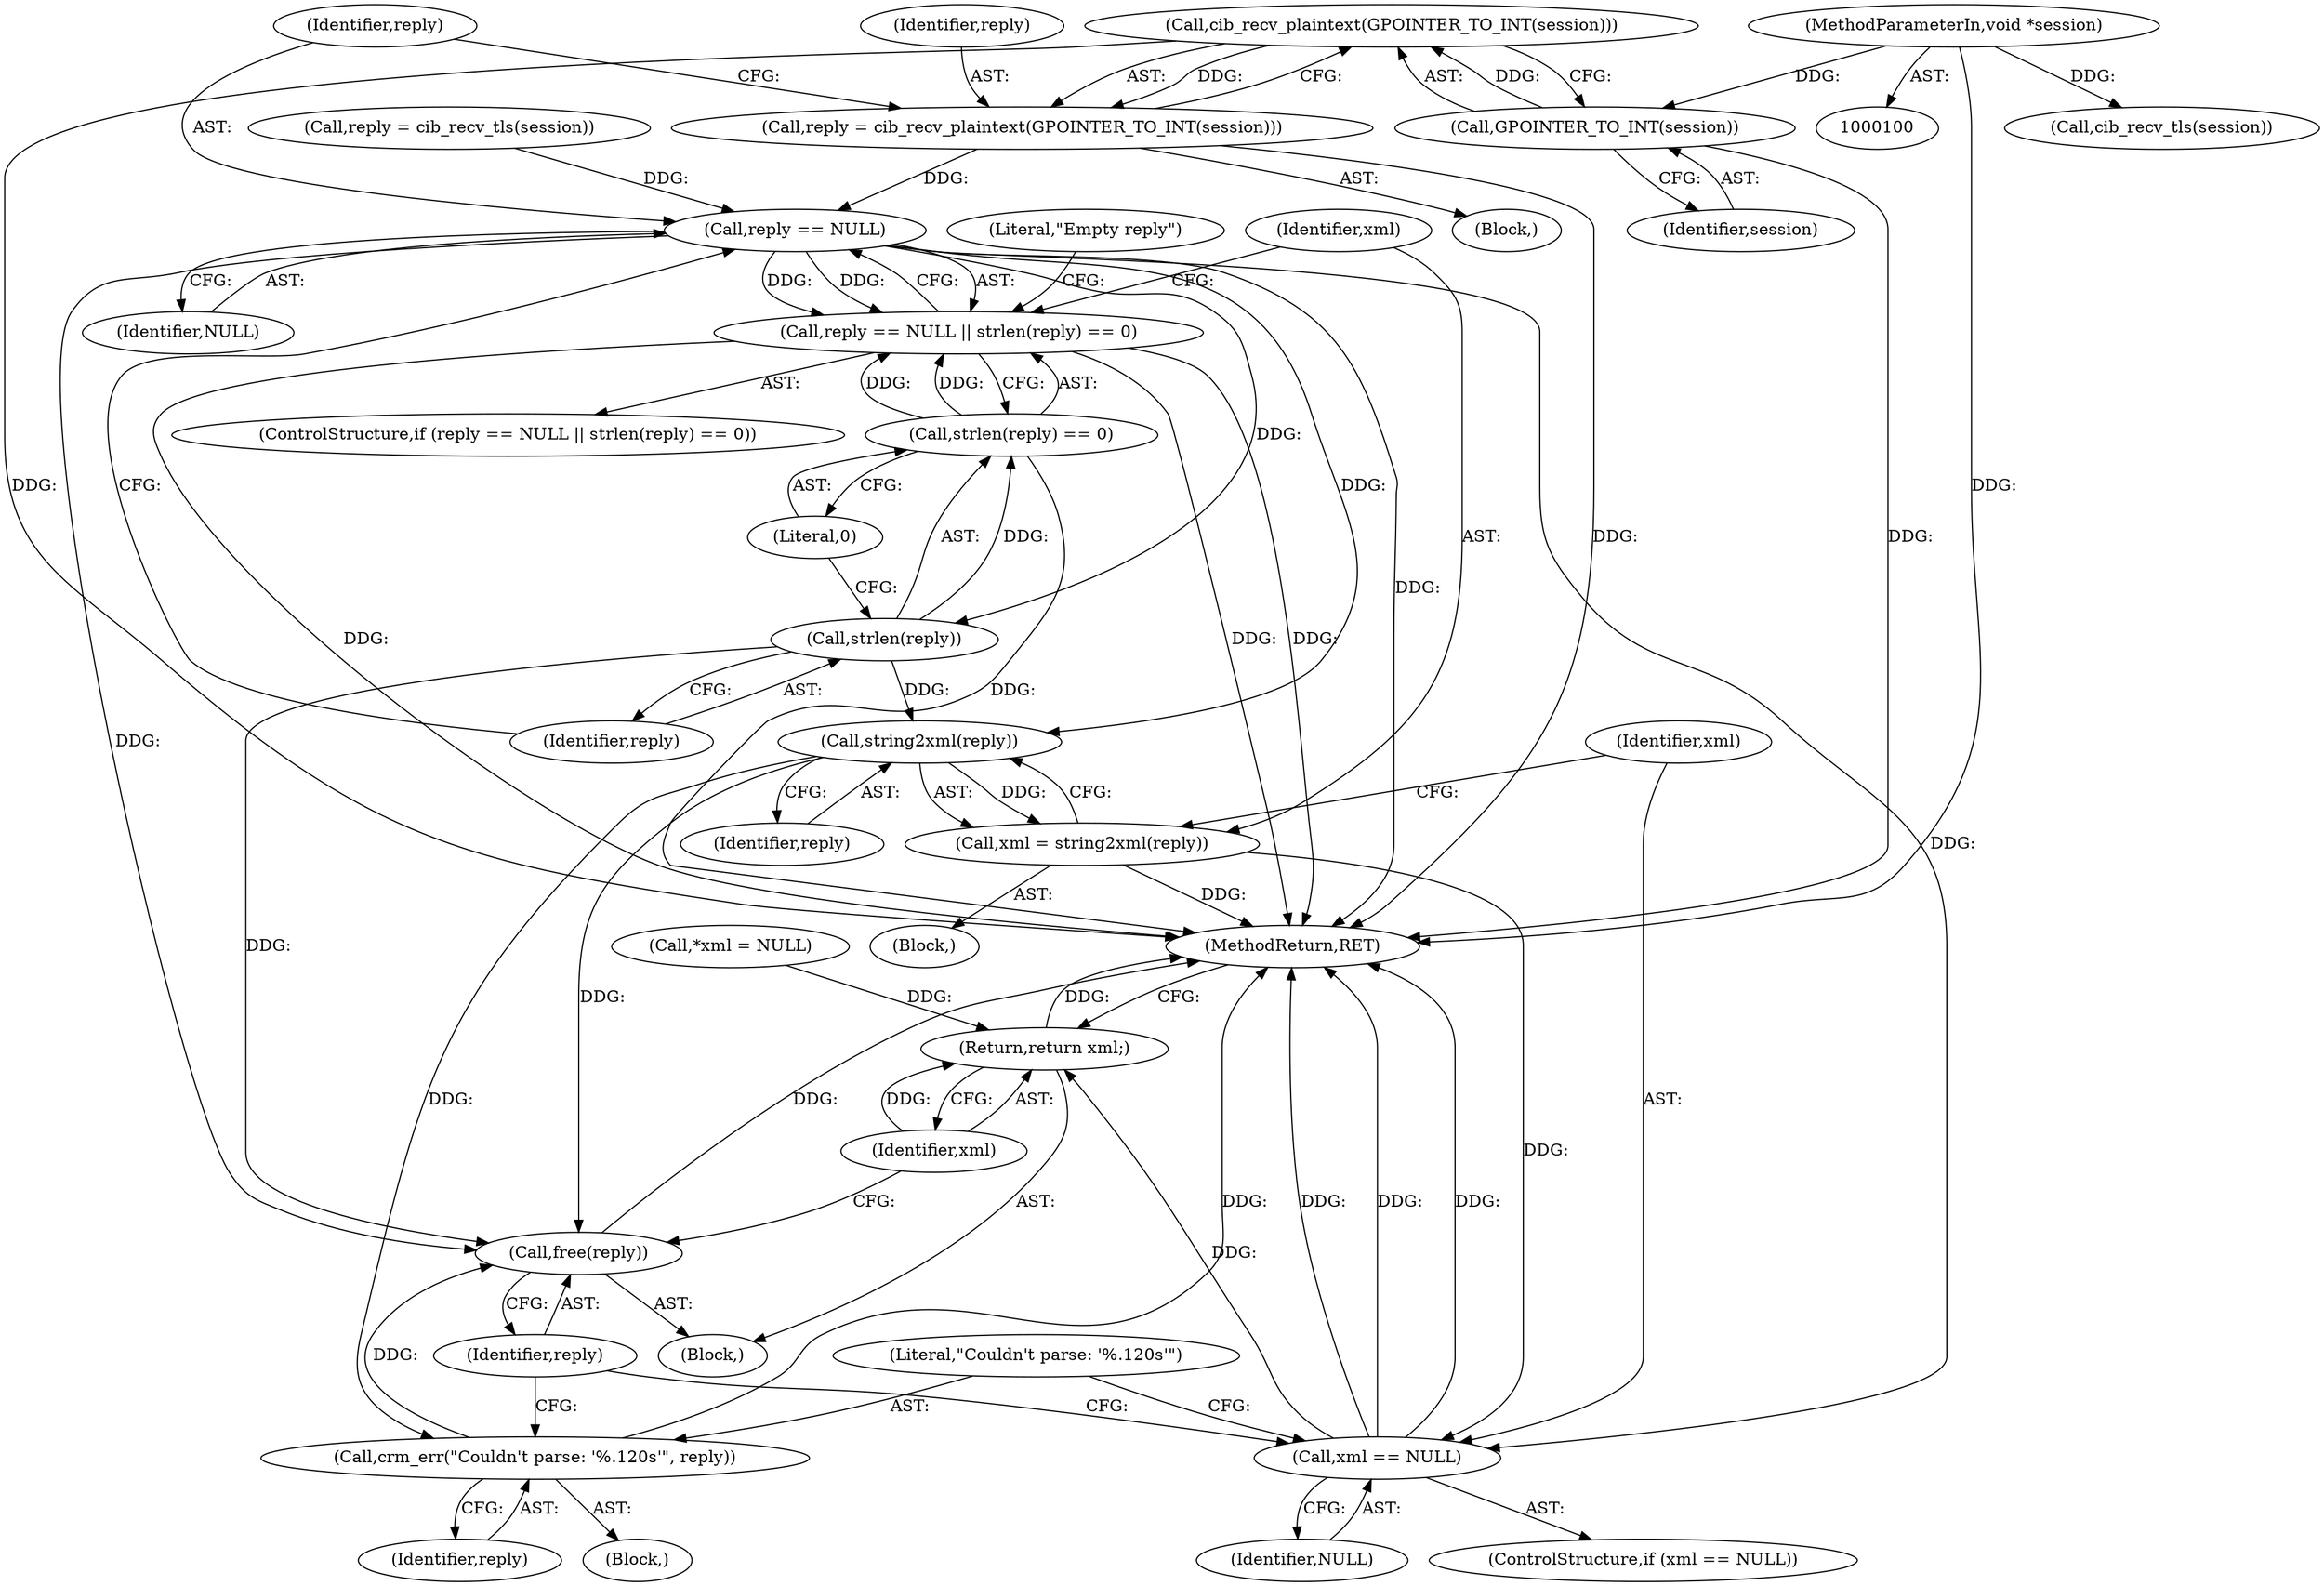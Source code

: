digraph "1_pacemaker_564f7cc2a51dcd2f28ab12a13394f31be5aa3c93_17@API" {
"1000123" [label="(Call,cib_recv_plaintext(GPOINTER_TO_INT(session)))"];
"1000124" [label="(Call,GPOINTER_TO_INT(session))"];
"1000101" [label="(MethodParameterIn,void *session)"];
"1000121" [label="(Call,reply = cib_recv_plaintext(GPOINTER_TO_INT(session)))"];
"1000128" [label="(Call,reply == NULL)"];
"1000127" [label="(Call,reply == NULL || strlen(reply) == 0)"];
"1000132" [label="(Call,strlen(reply))"];
"1000131" [label="(Call,strlen(reply) == 0)"];
"1000142" [label="(Call,string2xml(reply))"];
"1000140" [label="(Call,xml = string2xml(reply))"];
"1000145" [label="(Call,xml == NULL)"];
"1000154" [label="(Return,return xml;)"];
"1000149" [label="(Call,crm_err(\"Couldn't parse: '%.120s'\", reply))"];
"1000152" [label="(Call,free(reply))"];
"1000121" [label="(Call,reply = cib_recv_plaintext(GPOINTER_TO_INT(session)))"];
"1000153" [label="(Identifier,reply)"];
"1000126" [label="(ControlStructure,if (reply == NULL || strlen(reply) == 0))"];
"1000151" [label="(Identifier,reply)"];
"1000124" [label="(Call,GPOINTER_TO_INT(session))"];
"1000147" [label="(Identifier,NULL)"];
"1000148" [label="(Block,)"];
"1000145" [label="(Call,xml == NULL)"];
"1000132" [label="(Call,strlen(reply))"];
"1000130" [label="(Identifier,NULL)"];
"1000146" [label="(Identifier,xml)"];
"1000115" [label="(Call,reply = cib_recv_tls(session))"];
"1000140" [label="(Call,xml = string2xml(reply))"];
"1000103" [label="(Block,)"];
"1000122" [label="(Identifier,reply)"];
"1000129" [label="(Identifier,reply)"];
"1000131" [label="(Call,strlen(reply) == 0)"];
"1000101" [label="(MethodParameterIn,void *session)"];
"1000137" [label="(Literal,\"Empty reply\")"];
"1000150" [label="(Literal,\"Couldn't parse: '%.120s'\")"];
"1000156" [label="(MethodReturn,RET)"];
"1000133" [label="(Identifier,reply)"];
"1000149" [label="(Call,crm_err(\"Couldn't parse: '%.120s'\", reply))"];
"1000144" [label="(ControlStructure,if (xml == NULL))"];
"1000120" [label="(Block,)"];
"1000142" [label="(Call,string2xml(reply))"];
"1000139" [label="(Block,)"];
"1000117" [label="(Call,cib_recv_tls(session))"];
"1000127" [label="(Call,reply == NULL || strlen(reply) == 0)"];
"1000109" [label="(Call,*xml = NULL)"];
"1000154" [label="(Return,return xml;)"];
"1000155" [label="(Identifier,xml)"];
"1000123" [label="(Call,cib_recv_plaintext(GPOINTER_TO_INT(session)))"];
"1000152" [label="(Call,free(reply))"];
"1000141" [label="(Identifier,xml)"];
"1000143" [label="(Identifier,reply)"];
"1000125" [label="(Identifier,session)"];
"1000128" [label="(Call,reply == NULL)"];
"1000134" [label="(Literal,0)"];
"1000123" -> "1000121"  [label="AST: "];
"1000123" -> "1000124"  [label="CFG: "];
"1000124" -> "1000123"  [label="AST: "];
"1000121" -> "1000123"  [label="CFG: "];
"1000123" -> "1000156"  [label="DDG: "];
"1000123" -> "1000121"  [label="DDG: "];
"1000124" -> "1000123"  [label="DDG: "];
"1000124" -> "1000125"  [label="CFG: "];
"1000125" -> "1000124"  [label="AST: "];
"1000124" -> "1000156"  [label="DDG: "];
"1000101" -> "1000124"  [label="DDG: "];
"1000101" -> "1000100"  [label="AST: "];
"1000101" -> "1000156"  [label="DDG: "];
"1000101" -> "1000117"  [label="DDG: "];
"1000121" -> "1000120"  [label="AST: "];
"1000122" -> "1000121"  [label="AST: "];
"1000129" -> "1000121"  [label="CFG: "];
"1000121" -> "1000156"  [label="DDG: "];
"1000121" -> "1000128"  [label="DDG: "];
"1000128" -> "1000127"  [label="AST: "];
"1000128" -> "1000130"  [label="CFG: "];
"1000129" -> "1000128"  [label="AST: "];
"1000130" -> "1000128"  [label="AST: "];
"1000133" -> "1000128"  [label="CFG: "];
"1000127" -> "1000128"  [label="CFG: "];
"1000128" -> "1000156"  [label="DDG: "];
"1000128" -> "1000127"  [label="DDG: "];
"1000128" -> "1000127"  [label="DDG: "];
"1000115" -> "1000128"  [label="DDG: "];
"1000128" -> "1000132"  [label="DDG: "];
"1000128" -> "1000142"  [label="DDG: "];
"1000128" -> "1000145"  [label="DDG: "];
"1000128" -> "1000152"  [label="DDG: "];
"1000127" -> "1000126"  [label="AST: "];
"1000127" -> "1000131"  [label="CFG: "];
"1000131" -> "1000127"  [label="AST: "];
"1000137" -> "1000127"  [label="CFG: "];
"1000141" -> "1000127"  [label="CFG: "];
"1000127" -> "1000156"  [label="DDG: "];
"1000127" -> "1000156"  [label="DDG: "];
"1000127" -> "1000156"  [label="DDG: "];
"1000131" -> "1000127"  [label="DDG: "];
"1000131" -> "1000127"  [label="DDG: "];
"1000132" -> "1000131"  [label="AST: "];
"1000132" -> "1000133"  [label="CFG: "];
"1000133" -> "1000132"  [label="AST: "];
"1000134" -> "1000132"  [label="CFG: "];
"1000132" -> "1000131"  [label="DDG: "];
"1000132" -> "1000142"  [label="DDG: "];
"1000132" -> "1000152"  [label="DDG: "];
"1000131" -> "1000134"  [label="CFG: "];
"1000134" -> "1000131"  [label="AST: "];
"1000131" -> "1000156"  [label="DDG: "];
"1000142" -> "1000140"  [label="AST: "];
"1000142" -> "1000143"  [label="CFG: "];
"1000143" -> "1000142"  [label="AST: "];
"1000140" -> "1000142"  [label="CFG: "];
"1000142" -> "1000140"  [label="DDG: "];
"1000142" -> "1000149"  [label="DDG: "];
"1000142" -> "1000152"  [label="DDG: "];
"1000140" -> "1000139"  [label="AST: "];
"1000141" -> "1000140"  [label="AST: "];
"1000146" -> "1000140"  [label="CFG: "];
"1000140" -> "1000156"  [label="DDG: "];
"1000140" -> "1000145"  [label="DDG: "];
"1000145" -> "1000144"  [label="AST: "];
"1000145" -> "1000147"  [label="CFG: "];
"1000146" -> "1000145"  [label="AST: "];
"1000147" -> "1000145"  [label="AST: "];
"1000150" -> "1000145"  [label="CFG: "];
"1000153" -> "1000145"  [label="CFG: "];
"1000145" -> "1000156"  [label="DDG: "];
"1000145" -> "1000156"  [label="DDG: "];
"1000145" -> "1000156"  [label="DDG: "];
"1000145" -> "1000154"  [label="DDG: "];
"1000154" -> "1000103"  [label="AST: "];
"1000154" -> "1000155"  [label="CFG: "];
"1000155" -> "1000154"  [label="AST: "];
"1000156" -> "1000154"  [label="CFG: "];
"1000154" -> "1000156"  [label="DDG: "];
"1000155" -> "1000154"  [label="DDG: "];
"1000109" -> "1000154"  [label="DDG: "];
"1000149" -> "1000148"  [label="AST: "];
"1000149" -> "1000151"  [label="CFG: "];
"1000150" -> "1000149"  [label="AST: "];
"1000151" -> "1000149"  [label="AST: "];
"1000153" -> "1000149"  [label="CFG: "];
"1000149" -> "1000156"  [label="DDG: "];
"1000149" -> "1000152"  [label="DDG: "];
"1000152" -> "1000103"  [label="AST: "];
"1000152" -> "1000153"  [label="CFG: "];
"1000153" -> "1000152"  [label="AST: "];
"1000155" -> "1000152"  [label="CFG: "];
"1000152" -> "1000156"  [label="DDG: "];
}

